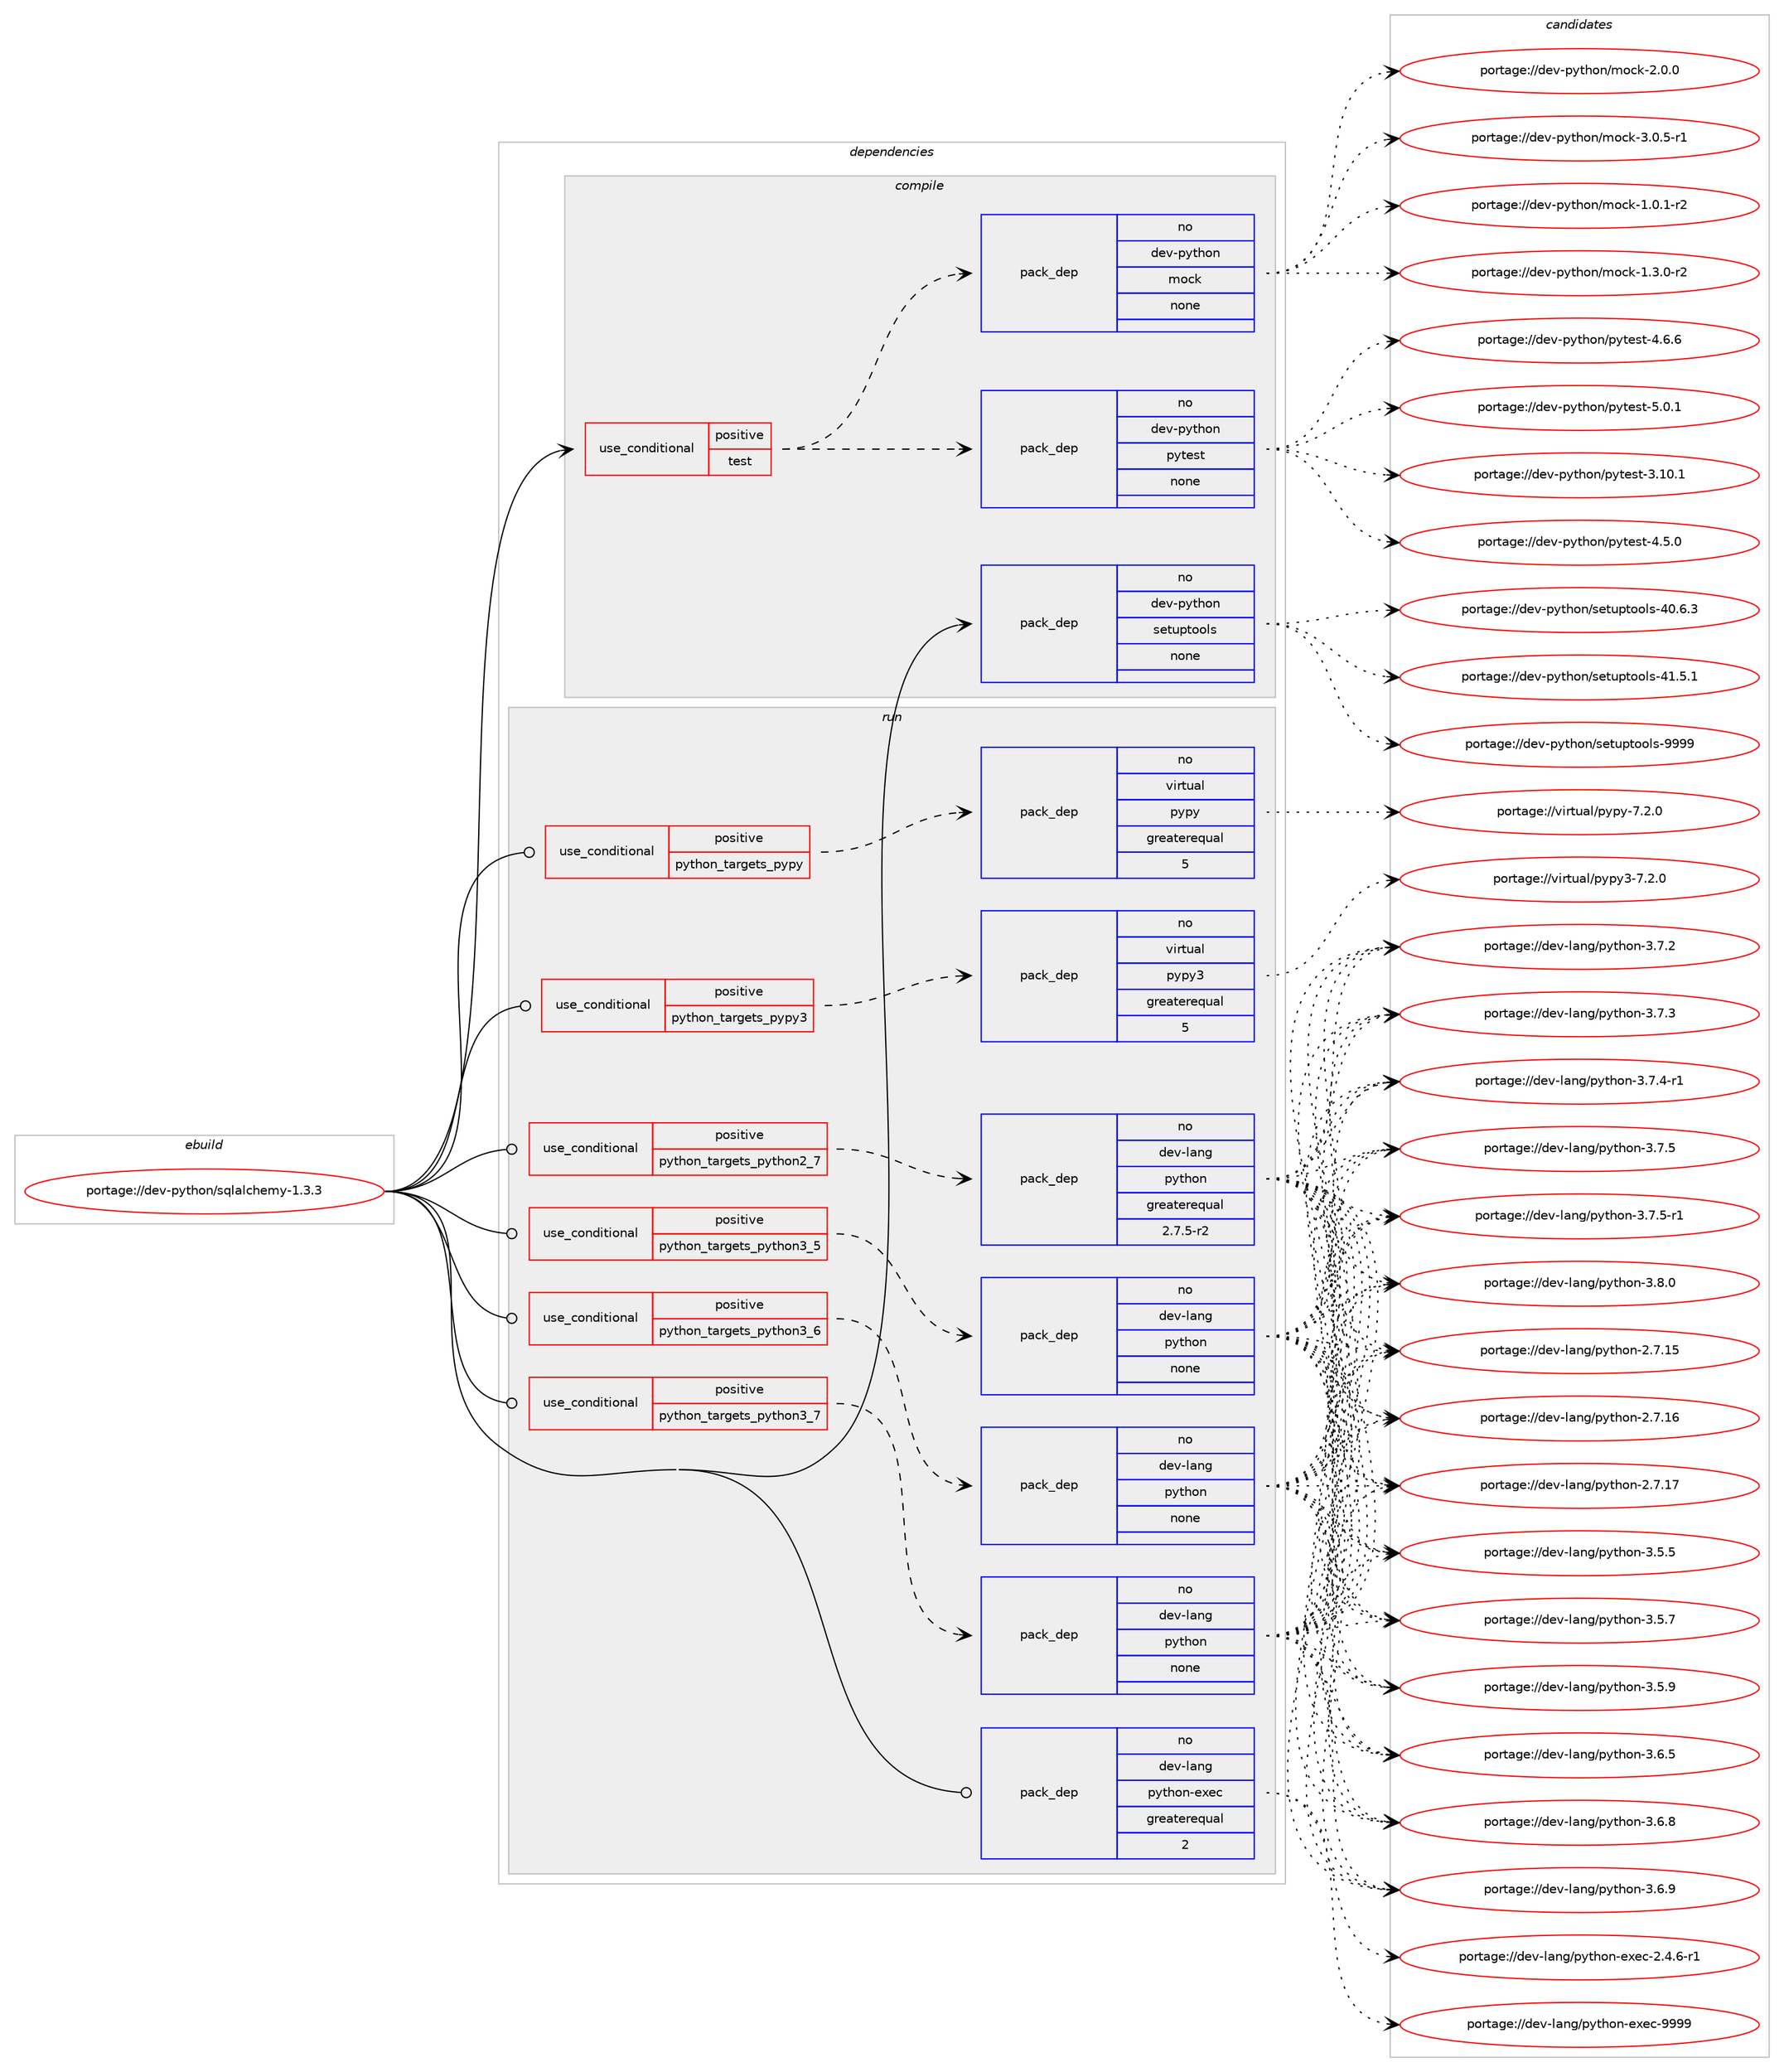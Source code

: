 digraph prolog {

# *************
# Graph options
# *************

newrank=true;
concentrate=true;
compound=true;
graph [rankdir=LR,fontname=Helvetica,fontsize=10,ranksep=1.5];#, ranksep=2.5, nodesep=0.2];
edge  [arrowhead=vee];
node  [fontname=Helvetica,fontsize=10];

# **********
# The ebuild
# **********

subgraph cluster_leftcol {
color=gray;
rank=same;
label=<<i>ebuild</i>>;
id [label="portage://dev-python/sqlalchemy-1.3.3", color=red, width=4, href="../dev-python/sqlalchemy-1.3.3.svg"];
}

# ****************
# The dependencies
# ****************

subgraph cluster_midcol {
color=gray;
label=<<i>dependencies</i>>;
subgraph cluster_compile {
fillcolor="#eeeeee";
style=filled;
label=<<i>compile</i>>;
subgraph cond39170 {
dependency173900 [label=<<TABLE BORDER="0" CELLBORDER="1" CELLSPACING="0" CELLPADDING="4"><TR><TD ROWSPAN="3" CELLPADDING="10">use_conditional</TD></TR><TR><TD>positive</TD></TR><TR><TD>test</TD></TR></TABLE>>, shape=none, color=red];
subgraph pack131327 {
dependency173901 [label=<<TABLE BORDER="0" CELLBORDER="1" CELLSPACING="0" CELLPADDING="4" WIDTH="220"><TR><TD ROWSPAN="6" CELLPADDING="30">pack_dep</TD></TR><TR><TD WIDTH="110">no</TD></TR><TR><TD>dev-python</TD></TR><TR><TD>pytest</TD></TR><TR><TD>none</TD></TR><TR><TD></TD></TR></TABLE>>, shape=none, color=blue];
}
dependency173900:e -> dependency173901:w [weight=20,style="dashed",arrowhead="vee"];
subgraph pack131328 {
dependency173902 [label=<<TABLE BORDER="0" CELLBORDER="1" CELLSPACING="0" CELLPADDING="4" WIDTH="220"><TR><TD ROWSPAN="6" CELLPADDING="30">pack_dep</TD></TR><TR><TD WIDTH="110">no</TD></TR><TR><TD>dev-python</TD></TR><TR><TD>mock</TD></TR><TR><TD>none</TD></TR><TR><TD></TD></TR></TABLE>>, shape=none, color=blue];
}
dependency173900:e -> dependency173902:w [weight=20,style="dashed",arrowhead="vee"];
}
id:e -> dependency173900:w [weight=20,style="solid",arrowhead="vee"];
subgraph pack131329 {
dependency173903 [label=<<TABLE BORDER="0" CELLBORDER="1" CELLSPACING="0" CELLPADDING="4" WIDTH="220"><TR><TD ROWSPAN="6" CELLPADDING="30">pack_dep</TD></TR><TR><TD WIDTH="110">no</TD></TR><TR><TD>dev-python</TD></TR><TR><TD>setuptools</TD></TR><TR><TD>none</TD></TR><TR><TD></TD></TR></TABLE>>, shape=none, color=blue];
}
id:e -> dependency173903:w [weight=20,style="solid",arrowhead="vee"];
}
subgraph cluster_compileandrun {
fillcolor="#eeeeee";
style=filled;
label=<<i>compile and run</i>>;
}
subgraph cluster_run {
fillcolor="#eeeeee";
style=filled;
label=<<i>run</i>>;
subgraph cond39171 {
dependency173904 [label=<<TABLE BORDER="0" CELLBORDER="1" CELLSPACING="0" CELLPADDING="4"><TR><TD ROWSPAN="3" CELLPADDING="10">use_conditional</TD></TR><TR><TD>positive</TD></TR><TR><TD>python_targets_pypy</TD></TR></TABLE>>, shape=none, color=red];
subgraph pack131330 {
dependency173905 [label=<<TABLE BORDER="0" CELLBORDER="1" CELLSPACING="0" CELLPADDING="4" WIDTH="220"><TR><TD ROWSPAN="6" CELLPADDING="30">pack_dep</TD></TR><TR><TD WIDTH="110">no</TD></TR><TR><TD>virtual</TD></TR><TR><TD>pypy</TD></TR><TR><TD>greaterequal</TD></TR><TR><TD>5</TD></TR></TABLE>>, shape=none, color=blue];
}
dependency173904:e -> dependency173905:w [weight=20,style="dashed",arrowhead="vee"];
}
id:e -> dependency173904:w [weight=20,style="solid",arrowhead="odot"];
subgraph cond39172 {
dependency173906 [label=<<TABLE BORDER="0" CELLBORDER="1" CELLSPACING="0" CELLPADDING="4"><TR><TD ROWSPAN="3" CELLPADDING="10">use_conditional</TD></TR><TR><TD>positive</TD></TR><TR><TD>python_targets_pypy3</TD></TR></TABLE>>, shape=none, color=red];
subgraph pack131331 {
dependency173907 [label=<<TABLE BORDER="0" CELLBORDER="1" CELLSPACING="0" CELLPADDING="4" WIDTH="220"><TR><TD ROWSPAN="6" CELLPADDING="30">pack_dep</TD></TR><TR><TD WIDTH="110">no</TD></TR><TR><TD>virtual</TD></TR><TR><TD>pypy3</TD></TR><TR><TD>greaterequal</TD></TR><TR><TD>5</TD></TR></TABLE>>, shape=none, color=blue];
}
dependency173906:e -> dependency173907:w [weight=20,style="dashed",arrowhead="vee"];
}
id:e -> dependency173906:w [weight=20,style="solid",arrowhead="odot"];
subgraph cond39173 {
dependency173908 [label=<<TABLE BORDER="0" CELLBORDER="1" CELLSPACING="0" CELLPADDING="4"><TR><TD ROWSPAN="3" CELLPADDING="10">use_conditional</TD></TR><TR><TD>positive</TD></TR><TR><TD>python_targets_python2_7</TD></TR></TABLE>>, shape=none, color=red];
subgraph pack131332 {
dependency173909 [label=<<TABLE BORDER="0" CELLBORDER="1" CELLSPACING="0" CELLPADDING="4" WIDTH="220"><TR><TD ROWSPAN="6" CELLPADDING="30">pack_dep</TD></TR><TR><TD WIDTH="110">no</TD></TR><TR><TD>dev-lang</TD></TR><TR><TD>python</TD></TR><TR><TD>greaterequal</TD></TR><TR><TD>2.7.5-r2</TD></TR></TABLE>>, shape=none, color=blue];
}
dependency173908:e -> dependency173909:w [weight=20,style="dashed",arrowhead="vee"];
}
id:e -> dependency173908:w [weight=20,style="solid",arrowhead="odot"];
subgraph cond39174 {
dependency173910 [label=<<TABLE BORDER="0" CELLBORDER="1" CELLSPACING="0" CELLPADDING="4"><TR><TD ROWSPAN="3" CELLPADDING="10">use_conditional</TD></TR><TR><TD>positive</TD></TR><TR><TD>python_targets_python3_5</TD></TR></TABLE>>, shape=none, color=red];
subgraph pack131333 {
dependency173911 [label=<<TABLE BORDER="0" CELLBORDER="1" CELLSPACING="0" CELLPADDING="4" WIDTH="220"><TR><TD ROWSPAN="6" CELLPADDING="30">pack_dep</TD></TR><TR><TD WIDTH="110">no</TD></TR><TR><TD>dev-lang</TD></TR><TR><TD>python</TD></TR><TR><TD>none</TD></TR><TR><TD></TD></TR></TABLE>>, shape=none, color=blue];
}
dependency173910:e -> dependency173911:w [weight=20,style="dashed",arrowhead="vee"];
}
id:e -> dependency173910:w [weight=20,style="solid",arrowhead="odot"];
subgraph cond39175 {
dependency173912 [label=<<TABLE BORDER="0" CELLBORDER="1" CELLSPACING="0" CELLPADDING="4"><TR><TD ROWSPAN="3" CELLPADDING="10">use_conditional</TD></TR><TR><TD>positive</TD></TR><TR><TD>python_targets_python3_6</TD></TR></TABLE>>, shape=none, color=red];
subgraph pack131334 {
dependency173913 [label=<<TABLE BORDER="0" CELLBORDER="1" CELLSPACING="0" CELLPADDING="4" WIDTH="220"><TR><TD ROWSPAN="6" CELLPADDING="30">pack_dep</TD></TR><TR><TD WIDTH="110">no</TD></TR><TR><TD>dev-lang</TD></TR><TR><TD>python</TD></TR><TR><TD>none</TD></TR><TR><TD></TD></TR></TABLE>>, shape=none, color=blue];
}
dependency173912:e -> dependency173913:w [weight=20,style="dashed",arrowhead="vee"];
}
id:e -> dependency173912:w [weight=20,style="solid",arrowhead="odot"];
subgraph cond39176 {
dependency173914 [label=<<TABLE BORDER="0" CELLBORDER="1" CELLSPACING="0" CELLPADDING="4"><TR><TD ROWSPAN="3" CELLPADDING="10">use_conditional</TD></TR><TR><TD>positive</TD></TR><TR><TD>python_targets_python3_7</TD></TR></TABLE>>, shape=none, color=red];
subgraph pack131335 {
dependency173915 [label=<<TABLE BORDER="0" CELLBORDER="1" CELLSPACING="0" CELLPADDING="4" WIDTH="220"><TR><TD ROWSPAN="6" CELLPADDING="30">pack_dep</TD></TR><TR><TD WIDTH="110">no</TD></TR><TR><TD>dev-lang</TD></TR><TR><TD>python</TD></TR><TR><TD>none</TD></TR><TR><TD></TD></TR></TABLE>>, shape=none, color=blue];
}
dependency173914:e -> dependency173915:w [weight=20,style="dashed",arrowhead="vee"];
}
id:e -> dependency173914:w [weight=20,style="solid",arrowhead="odot"];
subgraph pack131336 {
dependency173916 [label=<<TABLE BORDER="0" CELLBORDER="1" CELLSPACING="0" CELLPADDING="4" WIDTH="220"><TR><TD ROWSPAN="6" CELLPADDING="30">pack_dep</TD></TR><TR><TD WIDTH="110">no</TD></TR><TR><TD>dev-lang</TD></TR><TR><TD>python-exec</TD></TR><TR><TD>greaterequal</TD></TR><TR><TD>2</TD></TR></TABLE>>, shape=none, color=blue];
}
id:e -> dependency173916:w [weight=20,style="solid",arrowhead="odot"];
}
}

# **************
# The candidates
# **************

subgraph cluster_choices {
rank=same;
color=gray;
label=<<i>candidates</i>>;

subgraph choice131327 {
color=black;
nodesep=1;
choiceportage100101118451121211161041111104711212111610111511645514649484649 [label="portage://dev-python/pytest-3.10.1", color=red, width=4,href="../dev-python/pytest-3.10.1.svg"];
choiceportage1001011184511212111610411111047112121116101115116455246534648 [label="portage://dev-python/pytest-4.5.0", color=red, width=4,href="../dev-python/pytest-4.5.0.svg"];
choiceportage1001011184511212111610411111047112121116101115116455246544654 [label="portage://dev-python/pytest-4.6.6", color=red, width=4,href="../dev-python/pytest-4.6.6.svg"];
choiceportage1001011184511212111610411111047112121116101115116455346484649 [label="portage://dev-python/pytest-5.0.1", color=red, width=4,href="../dev-python/pytest-5.0.1.svg"];
dependency173901:e -> choiceportage100101118451121211161041111104711212111610111511645514649484649:w [style=dotted,weight="100"];
dependency173901:e -> choiceportage1001011184511212111610411111047112121116101115116455246534648:w [style=dotted,weight="100"];
dependency173901:e -> choiceportage1001011184511212111610411111047112121116101115116455246544654:w [style=dotted,weight="100"];
dependency173901:e -> choiceportage1001011184511212111610411111047112121116101115116455346484649:w [style=dotted,weight="100"];
}
subgraph choice131328 {
color=black;
nodesep=1;
choiceportage1001011184511212111610411111047109111991074549464846494511450 [label="portage://dev-python/mock-1.0.1-r2", color=red, width=4,href="../dev-python/mock-1.0.1-r2.svg"];
choiceportage1001011184511212111610411111047109111991074549465146484511450 [label="portage://dev-python/mock-1.3.0-r2", color=red, width=4,href="../dev-python/mock-1.3.0-r2.svg"];
choiceportage100101118451121211161041111104710911199107455046484648 [label="portage://dev-python/mock-2.0.0", color=red, width=4,href="../dev-python/mock-2.0.0.svg"];
choiceportage1001011184511212111610411111047109111991074551464846534511449 [label="portage://dev-python/mock-3.0.5-r1", color=red, width=4,href="../dev-python/mock-3.0.5-r1.svg"];
dependency173902:e -> choiceportage1001011184511212111610411111047109111991074549464846494511450:w [style=dotted,weight="100"];
dependency173902:e -> choiceportage1001011184511212111610411111047109111991074549465146484511450:w [style=dotted,weight="100"];
dependency173902:e -> choiceportage100101118451121211161041111104710911199107455046484648:w [style=dotted,weight="100"];
dependency173902:e -> choiceportage1001011184511212111610411111047109111991074551464846534511449:w [style=dotted,weight="100"];
}
subgraph choice131329 {
color=black;
nodesep=1;
choiceportage100101118451121211161041111104711510111611711211611111110811545524846544651 [label="portage://dev-python/setuptools-40.6.3", color=red, width=4,href="../dev-python/setuptools-40.6.3.svg"];
choiceportage100101118451121211161041111104711510111611711211611111110811545524946534649 [label="portage://dev-python/setuptools-41.5.1", color=red, width=4,href="../dev-python/setuptools-41.5.1.svg"];
choiceportage10010111845112121116104111110471151011161171121161111111081154557575757 [label="portage://dev-python/setuptools-9999", color=red, width=4,href="../dev-python/setuptools-9999.svg"];
dependency173903:e -> choiceportage100101118451121211161041111104711510111611711211611111110811545524846544651:w [style=dotted,weight="100"];
dependency173903:e -> choiceportage100101118451121211161041111104711510111611711211611111110811545524946534649:w [style=dotted,weight="100"];
dependency173903:e -> choiceportage10010111845112121116104111110471151011161171121161111111081154557575757:w [style=dotted,weight="100"];
}
subgraph choice131330 {
color=black;
nodesep=1;
choiceportage1181051141161179710847112121112121455546504648 [label="portage://virtual/pypy-7.2.0", color=red, width=4,href="../virtual/pypy-7.2.0.svg"];
dependency173905:e -> choiceportage1181051141161179710847112121112121455546504648:w [style=dotted,weight="100"];
}
subgraph choice131331 {
color=black;
nodesep=1;
choiceportage118105114116117971084711212111212151455546504648 [label="portage://virtual/pypy3-7.2.0", color=red, width=4,href="../virtual/pypy3-7.2.0.svg"];
dependency173907:e -> choiceportage118105114116117971084711212111212151455546504648:w [style=dotted,weight="100"];
}
subgraph choice131332 {
color=black;
nodesep=1;
choiceportage10010111845108971101034711212111610411111045504655464953 [label="portage://dev-lang/python-2.7.15", color=red, width=4,href="../dev-lang/python-2.7.15.svg"];
choiceportage10010111845108971101034711212111610411111045504655464954 [label="portage://dev-lang/python-2.7.16", color=red, width=4,href="../dev-lang/python-2.7.16.svg"];
choiceportage10010111845108971101034711212111610411111045504655464955 [label="portage://dev-lang/python-2.7.17", color=red, width=4,href="../dev-lang/python-2.7.17.svg"];
choiceportage100101118451089711010347112121116104111110455146534653 [label="portage://dev-lang/python-3.5.5", color=red, width=4,href="../dev-lang/python-3.5.5.svg"];
choiceportage100101118451089711010347112121116104111110455146534655 [label="portage://dev-lang/python-3.5.7", color=red, width=4,href="../dev-lang/python-3.5.7.svg"];
choiceportage100101118451089711010347112121116104111110455146534657 [label="portage://dev-lang/python-3.5.9", color=red, width=4,href="../dev-lang/python-3.5.9.svg"];
choiceportage100101118451089711010347112121116104111110455146544653 [label="portage://dev-lang/python-3.6.5", color=red, width=4,href="../dev-lang/python-3.6.5.svg"];
choiceportage100101118451089711010347112121116104111110455146544656 [label="portage://dev-lang/python-3.6.8", color=red, width=4,href="../dev-lang/python-3.6.8.svg"];
choiceportage100101118451089711010347112121116104111110455146544657 [label="portage://dev-lang/python-3.6.9", color=red, width=4,href="../dev-lang/python-3.6.9.svg"];
choiceportage100101118451089711010347112121116104111110455146554650 [label="portage://dev-lang/python-3.7.2", color=red, width=4,href="../dev-lang/python-3.7.2.svg"];
choiceportage100101118451089711010347112121116104111110455146554651 [label="portage://dev-lang/python-3.7.3", color=red, width=4,href="../dev-lang/python-3.7.3.svg"];
choiceportage1001011184510897110103471121211161041111104551465546524511449 [label="portage://dev-lang/python-3.7.4-r1", color=red, width=4,href="../dev-lang/python-3.7.4-r1.svg"];
choiceportage100101118451089711010347112121116104111110455146554653 [label="portage://dev-lang/python-3.7.5", color=red, width=4,href="../dev-lang/python-3.7.5.svg"];
choiceportage1001011184510897110103471121211161041111104551465546534511449 [label="portage://dev-lang/python-3.7.5-r1", color=red, width=4,href="../dev-lang/python-3.7.5-r1.svg"];
choiceportage100101118451089711010347112121116104111110455146564648 [label="portage://dev-lang/python-3.8.0", color=red, width=4,href="../dev-lang/python-3.8.0.svg"];
dependency173909:e -> choiceportage10010111845108971101034711212111610411111045504655464953:w [style=dotted,weight="100"];
dependency173909:e -> choiceportage10010111845108971101034711212111610411111045504655464954:w [style=dotted,weight="100"];
dependency173909:e -> choiceportage10010111845108971101034711212111610411111045504655464955:w [style=dotted,weight="100"];
dependency173909:e -> choiceportage100101118451089711010347112121116104111110455146534653:w [style=dotted,weight="100"];
dependency173909:e -> choiceportage100101118451089711010347112121116104111110455146534655:w [style=dotted,weight="100"];
dependency173909:e -> choiceportage100101118451089711010347112121116104111110455146534657:w [style=dotted,weight="100"];
dependency173909:e -> choiceportage100101118451089711010347112121116104111110455146544653:w [style=dotted,weight="100"];
dependency173909:e -> choiceportage100101118451089711010347112121116104111110455146544656:w [style=dotted,weight="100"];
dependency173909:e -> choiceportage100101118451089711010347112121116104111110455146544657:w [style=dotted,weight="100"];
dependency173909:e -> choiceportage100101118451089711010347112121116104111110455146554650:w [style=dotted,weight="100"];
dependency173909:e -> choiceportage100101118451089711010347112121116104111110455146554651:w [style=dotted,weight="100"];
dependency173909:e -> choiceportage1001011184510897110103471121211161041111104551465546524511449:w [style=dotted,weight="100"];
dependency173909:e -> choiceportage100101118451089711010347112121116104111110455146554653:w [style=dotted,weight="100"];
dependency173909:e -> choiceportage1001011184510897110103471121211161041111104551465546534511449:w [style=dotted,weight="100"];
dependency173909:e -> choiceportage100101118451089711010347112121116104111110455146564648:w [style=dotted,weight="100"];
}
subgraph choice131333 {
color=black;
nodesep=1;
choiceportage10010111845108971101034711212111610411111045504655464953 [label="portage://dev-lang/python-2.7.15", color=red, width=4,href="../dev-lang/python-2.7.15.svg"];
choiceportage10010111845108971101034711212111610411111045504655464954 [label="portage://dev-lang/python-2.7.16", color=red, width=4,href="../dev-lang/python-2.7.16.svg"];
choiceportage10010111845108971101034711212111610411111045504655464955 [label="portage://dev-lang/python-2.7.17", color=red, width=4,href="../dev-lang/python-2.7.17.svg"];
choiceportage100101118451089711010347112121116104111110455146534653 [label="portage://dev-lang/python-3.5.5", color=red, width=4,href="../dev-lang/python-3.5.5.svg"];
choiceportage100101118451089711010347112121116104111110455146534655 [label="portage://dev-lang/python-3.5.7", color=red, width=4,href="../dev-lang/python-3.5.7.svg"];
choiceportage100101118451089711010347112121116104111110455146534657 [label="portage://dev-lang/python-3.5.9", color=red, width=4,href="../dev-lang/python-3.5.9.svg"];
choiceportage100101118451089711010347112121116104111110455146544653 [label="portage://dev-lang/python-3.6.5", color=red, width=4,href="../dev-lang/python-3.6.5.svg"];
choiceportage100101118451089711010347112121116104111110455146544656 [label="portage://dev-lang/python-3.6.8", color=red, width=4,href="../dev-lang/python-3.6.8.svg"];
choiceportage100101118451089711010347112121116104111110455146544657 [label="portage://dev-lang/python-3.6.9", color=red, width=4,href="../dev-lang/python-3.6.9.svg"];
choiceportage100101118451089711010347112121116104111110455146554650 [label="portage://dev-lang/python-3.7.2", color=red, width=4,href="../dev-lang/python-3.7.2.svg"];
choiceportage100101118451089711010347112121116104111110455146554651 [label="portage://dev-lang/python-3.7.3", color=red, width=4,href="../dev-lang/python-3.7.3.svg"];
choiceportage1001011184510897110103471121211161041111104551465546524511449 [label="portage://dev-lang/python-3.7.4-r1", color=red, width=4,href="../dev-lang/python-3.7.4-r1.svg"];
choiceportage100101118451089711010347112121116104111110455146554653 [label="portage://dev-lang/python-3.7.5", color=red, width=4,href="../dev-lang/python-3.7.5.svg"];
choiceportage1001011184510897110103471121211161041111104551465546534511449 [label="portage://dev-lang/python-3.7.5-r1", color=red, width=4,href="../dev-lang/python-3.7.5-r1.svg"];
choiceportage100101118451089711010347112121116104111110455146564648 [label="portage://dev-lang/python-3.8.0", color=red, width=4,href="../dev-lang/python-3.8.0.svg"];
dependency173911:e -> choiceportage10010111845108971101034711212111610411111045504655464953:w [style=dotted,weight="100"];
dependency173911:e -> choiceportage10010111845108971101034711212111610411111045504655464954:w [style=dotted,weight="100"];
dependency173911:e -> choiceportage10010111845108971101034711212111610411111045504655464955:w [style=dotted,weight="100"];
dependency173911:e -> choiceportage100101118451089711010347112121116104111110455146534653:w [style=dotted,weight="100"];
dependency173911:e -> choiceportage100101118451089711010347112121116104111110455146534655:w [style=dotted,weight="100"];
dependency173911:e -> choiceportage100101118451089711010347112121116104111110455146534657:w [style=dotted,weight="100"];
dependency173911:e -> choiceportage100101118451089711010347112121116104111110455146544653:w [style=dotted,weight="100"];
dependency173911:e -> choiceportage100101118451089711010347112121116104111110455146544656:w [style=dotted,weight="100"];
dependency173911:e -> choiceportage100101118451089711010347112121116104111110455146544657:w [style=dotted,weight="100"];
dependency173911:e -> choiceportage100101118451089711010347112121116104111110455146554650:w [style=dotted,weight="100"];
dependency173911:e -> choiceportage100101118451089711010347112121116104111110455146554651:w [style=dotted,weight="100"];
dependency173911:e -> choiceportage1001011184510897110103471121211161041111104551465546524511449:w [style=dotted,weight="100"];
dependency173911:e -> choiceportage100101118451089711010347112121116104111110455146554653:w [style=dotted,weight="100"];
dependency173911:e -> choiceportage1001011184510897110103471121211161041111104551465546534511449:w [style=dotted,weight="100"];
dependency173911:e -> choiceportage100101118451089711010347112121116104111110455146564648:w [style=dotted,weight="100"];
}
subgraph choice131334 {
color=black;
nodesep=1;
choiceportage10010111845108971101034711212111610411111045504655464953 [label="portage://dev-lang/python-2.7.15", color=red, width=4,href="../dev-lang/python-2.7.15.svg"];
choiceportage10010111845108971101034711212111610411111045504655464954 [label="portage://dev-lang/python-2.7.16", color=red, width=4,href="../dev-lang/python-2.7.16.svg"];
choiceportage10010111845108971101034711212111610411111045504655464955 [label="portage://dev-lang/python-2.7.17", color=red, width=4,href="../dev-lang/python-2.7.17.svg"];
choiceportage100101118451089711010347112121116104111110455146534653 [label="portage://dev-lang/python-3.5.5", color=red, width=4,href="../dev-lang/python-3.5.5.svg"];
choiceportage100101118451089711010347112121116104111110455146534655 [label="portage://dev-lang/python-3.5.7", color=red, width=4,href="../dev-lang/python-3.5.7.svg"];
choiceportage100101118451089711010347112121116104111110455146534657 [label="portage://dev-lang/python-3.5.9", color=red, width=4,href="../dev-lang/python-3.5.9.svg"];
choiceportage100101118451089711010347112121116104111110455146544653 [label="portage://dev-lang/python-3.6.5", color=red, width=4,href="../dev-lang/python-3.6.5.svg"];
choiceportage100101118451089711010347112121116104111110455146544656 [label="portage://dev-lang/python-3.6.8", color=red, width=4,href="../dev-lang/python-3.6.8.svg"];
choiceportage100101118451089711010347112121116104111110455146544657 [label="portage://dev-lang/python-3.6.9", color=red, width=4,href="../dev-lang/python-3.6.9.svg"];
choiceportage100101118451089711010347112121116104111110455146554650 [label="portage://dev-lang/python-3.7.2", color=red, width=4,href="../dev-lang/python-3.7.2.svg"];
choiceportage100101118451089711010347112121116104111110455146554651 [label="portage://dev-lang/python-3.7.3", color=red, width=4,href="../dev-lang/python-3.7.3.svg"];
choiceportage1001011184510897110103471121211161041111104551465546524511449 [label="portage://dev-lang/python-3.7.4-r1", color=red, width=4,href="../dev-lang/python-3.7.4-r1.svg"];
choiceportage100101118451089711010347112121116104111110455146554653 [label="portage://dev-lang/python-3.7.5", color=red, width=4,href="../dev-lang/python-3.7.5.svg"];
choiceportage1001011184510897110103471121211161041111104551465546534511449 [label="portage://dev-lang/python-3.7.5-r1", color=red, width=4,href="../dev-lang/python-3.7.5-r1.svg"];
choiceportage100101118451089711010347112121116104111110455146564648 [label="portage://dev-lang/python-3.8.0", color=red, width=4,href="../dev-lang/python-3.8.0.svg"];
dependency173913:e -> choiceportage10010111845108971101034711212111610411111045504655464953:w [style=dotted,weight="100"];
dependency173913:e -> choiceportage10010111845108971101034711212111610411111045504655464954:w [style=dotted,weight="100"];
dependency173913:e -> choiceportage10010111845108971101034711212111610411111045504655464955:w [style=dotted,weight="100"];
dependency173913:e -> choiceportage100101118451089711010347112121116104111110455146534653:w [style=dotted,weight="100"];
dependency173913:e -> choiceportage100101118451089711010347112121116104111110455146534655:w [style=dotted,weight="100"];
dependency173913:e -> choiceportage100101118451089711010347112121116104111110455146534657:w [style=dotted,weight="100"];
dependency173913:e -> choiceportage100101118451089711010347112121116104111110455146544653:w [style=dotted,weight="100"];
dependency173913:e -> choiceportage100101118451089711010347112121116104111110455146544656:w [style=dotted,weight="100"];
dependency173913:e -> choiceportage100101118451089711010347112121116104111110455146544657:w [style=dotted,weight="100"];
dependency173913:e -> choiceportage100101118451089711010347112121116104111110455146554650:w [style=dotted,weight="100"];
dependency173913:e -> choiceportage100101118451089711010347112121116104111110455146554651:w [style=dotted,weight="100"];
dependency173913:e -> choiceportage1001011184510897110103471121211161041111104551465546524511449:w [style=dotted,weight="100"];
dependency173913:e -> choiceportage100101118451089711010347112121116104111110455146554653:w [style=dotted,weight="100"];
dependency173913:e -> choiceportage1001011184510897110103471121211161041111104551465546534511449:w [style=dotted,weight="100"];
dependency173913:e -> choiceportage100101118451089711010347112121116104111110455146564648:w [style=dotted,weight="100"];
}
subgraph choice131335 {
color=black;
nodesep=1;
choiceportage10010111845108971101034711212111610411111045504655464953 [label="portage://dev-lang/python-2.7.15", color=red, width=4,href="../dev-lang/python-2.7.15.svg"];
choiceportage10010111845108971101034711212111610411111045504655464954 [label="portage://dev-lang/python-2.7.16", color=red, width=4,href="../dev-lang/python-2.7.16.svg"];
choiceportage10010111845108971101034711212111610411111045504655464955 [label="portage://dev-lang/python-2.7.17", color=red, width=4,href="../dev-lang/python-2.7.17.svg"];
choiceportage100101118451089711010347112121116104111110455146534653 [label="portage://dev-lang/python-3.5.5", color=red, width=4,href="../dev-lang/python-3.5.5.svg"];
choiceportage100101118451089711010347112121116104111110455146534655 [label="portage://dev-lang/python-3.5.7", color=red, width=4,href="../dev-lang/python-3.5.7.svg"];
choiceportage100101118451089711010347112121116104111110455146534657 [label="portage://dev-lang/python-3.5.9", color=red, width=4,href="../dev-lang/python-3.5.9.svg"];
choiceportage100101118451089711010347112121116104111110455146544653 [label="portage://dev-lang/python-3.6.5", color=red, width=4,href="../dev-lang/python-3.6.5.svg"];
choiceportage100101118451089711010347112121116104111110455146544656 [label="portage://dev-lang/python-3.6.8", color=red, width=4,href="../dev-lang/python-3.6.8.svg"];
choiceportage100101118451089711010347112121116104111110455146544657 [label="portage://dev-lang/python-3.6.9", color=red, width=4,href="../dev-lang/python-3.6.9.svg"];
choiceportage100101118451089711010347112121116104111110455146554650 [label="portage://dev-lang/python-3.7.2", color=red, width=4,href="../dev-lang/python-3.7.2.svg"];
choiceportage100101118451089711010347112121116104111110455146554651 [label="portage://dev-lang/python-3.7.3", color=red, width=4,href="../dev-lang/python-3.7.3.svg"];
choiceportage1001011184510897110103471121211161041111104551465546524511449 [label="portage://dev-lang/python-3.7.4-r1", color=red, width=4,href="../dev-lang/python-3.7.4-r1.svg"];
choiceportage100101118451089711010347112121116104111110455146554653 [label="portage://dev-lang/python-3.7.5", color=red, width=4,href="../dev-lang/python-3.7.5.svg"];
choiceportage1001011184510897110103471121211161041111104551465546534511449 [label="portage://dev-lang/python-3.7.5-r1", color=red, width=4,href="../dev-lang/python-3.7.5-r1.svg"];
choiceportage100101118451089711010347112121116104111110455146564648 [label="portage://dev-lang/python-3.8.0", color=red, width=4,href="../dev-lang/python-3.8.0.svg"];
dependency173915:e -> choiceportage10010111845108971101034711212111610411111045504655464953:w [style=dotted,weight="100"];
dependency173915:e -> choiceportage10010111845108971101034711212111610411111045504655464954:w [style=dotted,weight="100"];
dependency173915:e -> choiceportage10010111845108971101034711212111610411111045504655464955:w [style=dotted,weight="100"];
dependency173915:e -> choiceportage100101118451089711010347112121116104111110455146534653:w [style=dotted,weight="100"];
dependency173915:e -> choiceportage100101118451089711010347112121116104111110455146534655:w [style=dotted,weight="100"];
dependency173915:e -> choiceportage100101118451089711010347112121116104111110455146534657:w [style=dotted,weight="100"];
dependency173915:e -> choiceportage100101118451089711010347112121116104111110455146544653:w [style=dotted,weight="100"];
dependency173915:e -> choiceportage100101118451089711010347112121116104111110455146544656:w [style=dotted,weight="100"];
dependency173915:e -> choiceportage100101118451089711010347112121116104111110455146544657:w [style=dotted,weight="100"];
dependency173915:e -> choiceportage100101118451089711010347112121116104111110455146554650:w [style=dotted,weight="100"];
dependency173915:e -> choiceportage100101118451089711010347112121116104111110455146554651:w [style=dotted,weight="100"];
dependency173915:e -> choiceportage1001011184510897110103471121211161041111104551465546524511449:w [style=dotted,weight="100"];
dependency173915:e -> choiceportage100101118451089711010347112121116104111110455146554653:w [style=dotted,weight="100"];
dependency173915:e -> choiceportage1001011184510897110103471121211161041111104551465546534511449:w [style=dotted,weight="100"];
dependency173915:e -> choiceportage100101118451089711010347112121116104111110455146564648:w [style=dotted,weight="100"];
}
subgraph choice131336 {
color=black;
nodesep=1;
choiceportage10010111845108971101034711212111610411111045101120101994550465246544511449 [label="portage://dev-lang/python-exec-2.4.6-r1", color=red, width=4,href="../dev-lang/python-exec-2.4.6-r1.svg"];
choiceportage10010111845108971101034711212111610411111045101120101994557575757 [label="portage://dev-lang/python-exec-9999", color=red, width=4,href="../dev-lang/python-exec-9999.svg"];
dependency173916:e -> choiceportage10010111845108971101034711212111610411111045101120101994550465246544511449:w [style=dotted,weight="100"];
dependency173916:e -> choiceportage10010111845108971101034711212111610411111045101120101994557575757:w [style=dotted,weight="100"];
}
}

}

